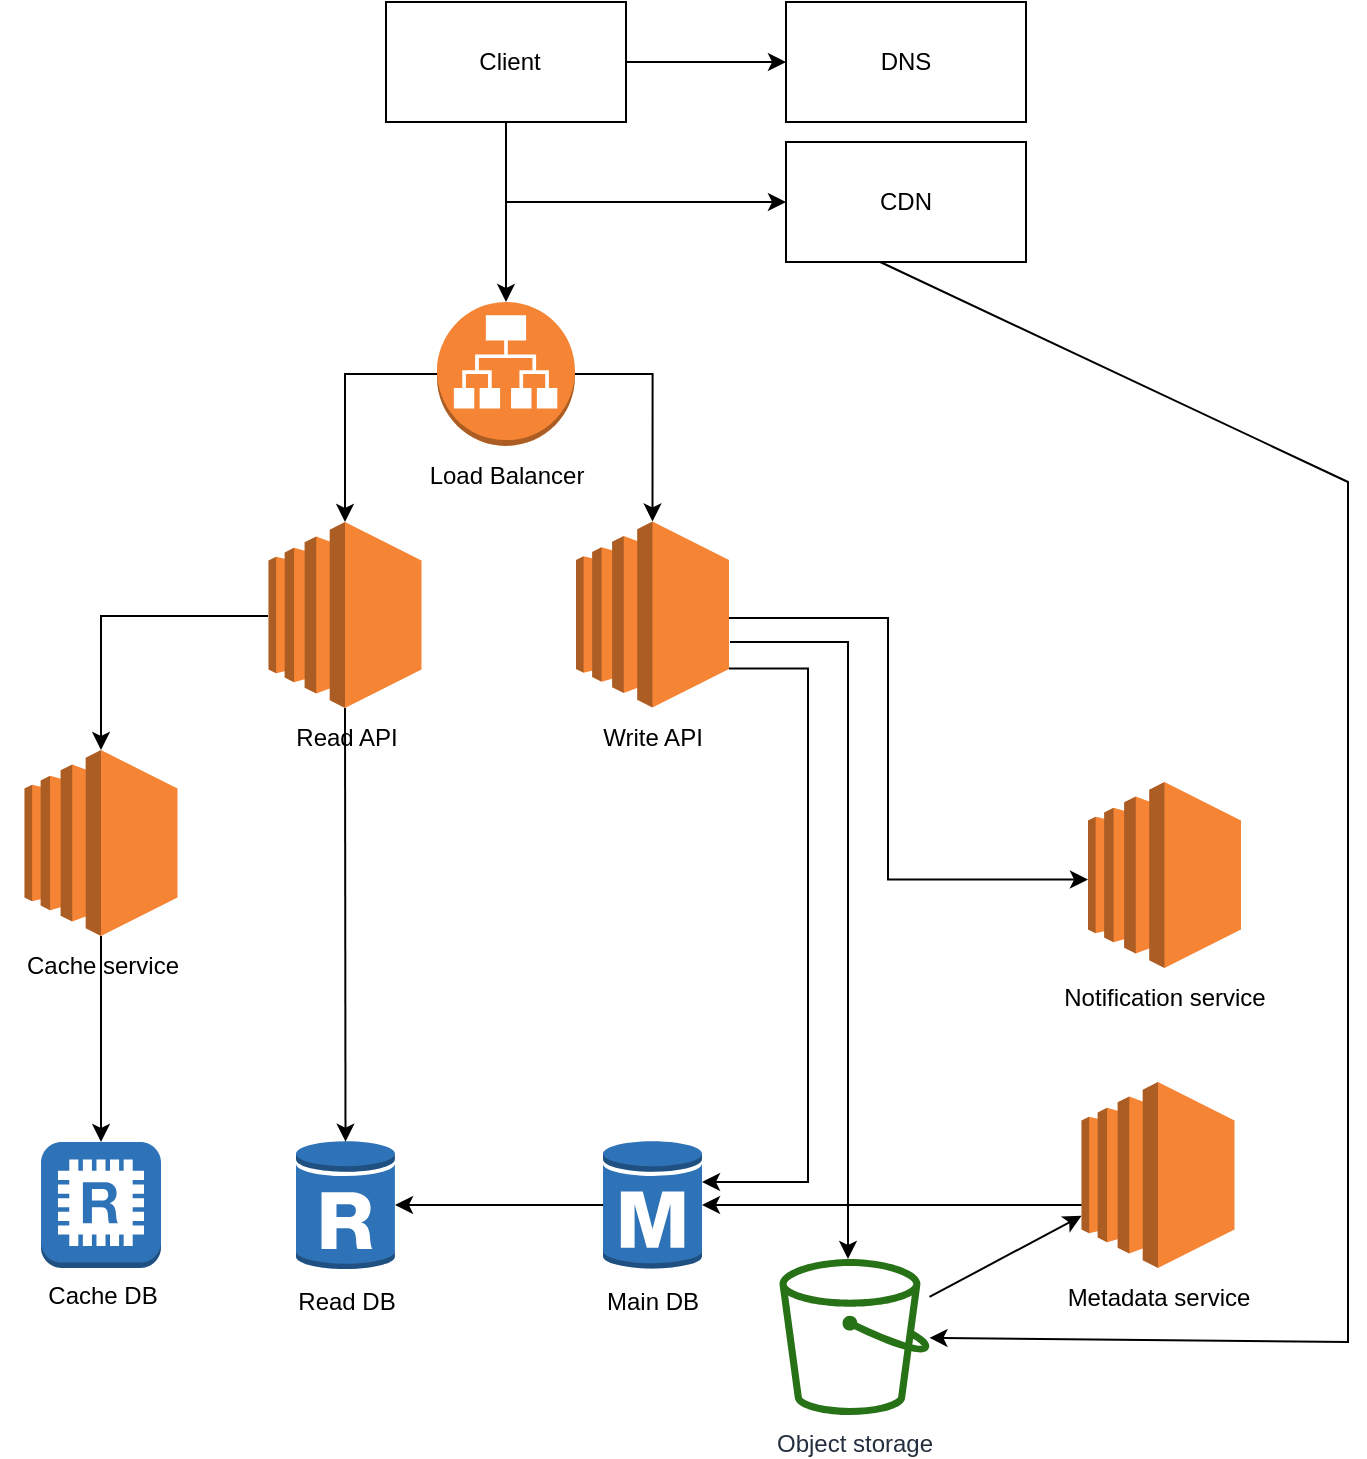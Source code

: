 <mxfile version="21.7.4" type="device">
  <diagram id="Ht1M8jgEwFfnCIfOTk4-" name="Page-1">
    <mxGraphModel dx="1026" dy="686" grid="1" gridSize="10" guides="1" tooltips="1" connect="1" arrows="1" fold="1" page="1" pageScale="1" pageWidth="1169" pageHeight="827" math="0" shadow="0">
      <root>
        <mxCell id="0" />
        <mxCell id="1" parent="0" />
        <mxCell id="UEzPUAAOIrF-is8g5C7q-98" value="&lt;div&gt;Object storage&lt;/div&gt;" style="outlineConnect=0;fontColor=#232F3E;gradientColor=none;fillColor=#277116;strokeColor=none;dashed=0;verticalLabelPosition=bottom;verticalAlign=top;align=center;html=1;fontSize=12;fontStyle=0;aspect=fixed;pointerEvents=1;shape=mxgraph.aws4.bucket;labelBackgroundColor=#ffffff;" parent="1" vertex="1">
          <mxGeometry x="675.75" y="668.5" width="75" height="78" as="geometry" />
        </mxCell>
        <mxCell id="jSv0f-4iSW_ipLXn5-Vg-5" value="" style="edgeStyle=orthogonalEdgeStyle;rounded=0;orthogonalLoop=1;jettySize=auto;html=1;" edge="1" parent="1" source="jSv0f-4iSW_ipLXn5-Vg-1" target="jSv0f-4iSW_ipLXn5-Vg-4">
          <mxGeometry relative="1" as="geometry" />
        </mxCell>
        <mxCell id="jSv0f-4iSW_ipLXn5-Vg-7" value="" style="edgeStyle=orthogonalEdgeStyle;rounded=0;orthogonalLoop=1;jettySize=auto;html=1;" edge="1" parent="1" source="jSv0f-4iSW_ipLXn5-Vg-1" target="jSv0f-4iSW_ipLXn5-Vg-6">
          <mxGeometry relative="1" as="geometry">
            <Array as="points">
              <mxPoint x="539" y="140" />
            </Array>
          </mxGeometry>
        </mxCell>
        <mxCell id="jSv0f-4iSW_ipLXn5-Vg-1" value="&lt;span style=&quot;white-space: pre;&quot;&gt;&#x9;&lt;/span&gt;Client&lt;span style=&quot;white-space: pre;&quot;&gt;&#x9;&lt;/span&gt;" style="rounded=0;whiteSpace=wrap;html=1;" vertex="1" parent="1">
          <mxGeometry x="479" y="40" width="120" height="60" as="geometry" />
        </mxCell>
        <mxCell id="jSv0f-4iSW_ipLXn5-Vg-4" value="DNS" style="rounded=0;whiteSpace=wrap;html=1;" vertex="1" parent="1">
          <mxGeometry x="679" y="40" width="120" height="60" as="geometry" />
        </mxCell>
        <mxCell id="jSv0f-4iSW_ipLXn5-Vg-6" value="CDN" style="rounded=0;whiteSpace=wrap;html=1;" vertex="1" parent="1">
          <mxGeometry x="679" y="110" width="120" height="60" as="geometry" />
        </mxCell>
        <mxCell id="jSv0f-4iSW_ipLXn5-Vg-22" style="edgeStyle=orthogonalEdgeStyle;rounded=0;orthogonalLoop=1;jettySize=auto;html=1;exitX=0;exitY=0.5;exitDx=0;exitDy=0;exitPerimeter=0;entryX=0.5;entryY=0;entryDx=0;entryDy=0;entryPerimeter=0;" edge="1" parent="1" source="jSv0f-4iSW_ipLXn5-Vg-8" target="jSv0f-4iSW_ipLXn5-Vg-20">
          <mxGeometry relative="1" as="geometry">
            <mxPoint x="430" y="340" as="targetPoint" />
          </mxGeometry>
        </mxCell>
        <mxCell id="jSv0f-4iSW_ipLXn5-Vg-9" value="" style="endArrow=classic;html=1;rounded=0;exitX=0.5;exitY=1;exitDx=0;exitDy=0;entryX=0.5;entryY=0;entryDx=0;entryDy=0;entryPerimeter=0;" edge="1" parent="1" source="jSv0f-4iSW_ipLXn5-Vg-1" target="jSv0f-4iSW_ipLXn5-Vg-8">
          <mxGeometry width="50" height="50" relative="1" as="geometry">
            <mxPoint x="660" y="390" as="sourcePoint" />
            <mxPoint x="570" y="190" as="targetPoint" />
          </mxGeometry>
        </mxCell>
        <mxCell id="jSv0f-4iSW_ipLXn5-Vg-23" value="" style="endArrow=classic;html=1;rounded=0;exitX=0.5;exitY=1;exitDx=0;exitDy=0;" edge="1" parent="1" target="UEzPUAAOIrF-is8g5C7q-98">
          <mxGeometry width="50" height="50" relative="1" as="geometry">
            <mxPoint x="726.13" y="170" as="sourcePoint" />
            <mxPoint x="752.123" y="749.101" as="targetPoint" />
            <Array as="points">
              <mxPoint x="960" y="280" />
              <mxPoint x="960" y="530" />
              <mxPoint x="960" y="710" />
            </Array>
          </mxGeometry>
        </mxCell>
        <mxCell id="jSv0f-4iSW_ipLXn5-Vg-26" value="" style="group" vertex="1" connectable="0" parent="1">
          <mxGeometry x="489" y="190" width="100" height="102" as="geometry" />
        </mxCell>
        <mxCell id="jSv0f-4iSW_ipLXn5-Vg-8" value="" style="outlineConnect=0;dashed=0;verticalLabelPosition=bottom;verticalAlign=top;align=center;html=1;shape=mxgraph.aws3.application_load_balancer;fillColor=#F58534;gradientColor=none;" vertex="1" parent="jSv0f-4iSW_ipLXn5-Vg-26">
          <mxGeometry x="15.5" width="69" height="72" as="geometry" />
        </mxCell>
        <mxCell id="jSv0f-4iSW_ipLXn5-Vg-10" value="&lt;div&gt;Load Balancer&lt;/div&gt;" style="text;html=1;align=center;verticalAlign=middle;resizable=0;points=[];autosize=1;strokeColor=none;fillColor=none;" vertex="1" parent="jSv0f-4iSW_ipLXn5-Vg-26">
          <mxGeometry y="72" width="100" height="30" as="geometry" />
        </mxCell>
        <mxCell id="jSv0f-4iSW_ipLXn5-Vg-30" value="" style="group" vertex="1" connectable="0" parent="1">
          <mxGeometry x="574" y="299.75" width="76.5" height="123" as="geometry" />
        </mxCell>
        <mxCell id="jSv0f-4iSW_ipLXn5-Vg-19" value="" style="outlineConnect=0;dashed=0;verticalLabelPosition=bottom;verticalAlign=top;align=center;html=1;shape=mxgraph.aws3.ec2;fillColor=#F58534;gradientColor=none;" vertex="1" parent="jSv0f-4iSW_ipLXn5-Vg-30">
          <mxGeometry width="76.5" height="93" as="geometry" />
        </mxCell>
        <mxCell id="jSv0f-4iSW_ipLXn5-Vg-27" value="&lt;div&gt;Write API&lt;/div&gt;" style="text;html=1;align=center;verticalAlign=middle;resizable=0;points=[];autosize=1;strokeColor=none;fillColor=none;" vertex="1" parent="jSv0f-4iSW_ipLXn5-Vg-30">
          <mxGeometry x="3.25" y="93" width="70" height="30" as="geometry" />
        </mxCell>
        <mxCell id="jSv0f-4iSW_ipLXn5-Vg-32" value="" style="group" vertex="1" connectable="0" parent="1">
          <mxGeometry x="420.25" y="300" width="76.5" height="123" as="geometry" />
        </mxCell>
        <mxCell id="jSv0f-4iSW_ipLXn5-Vg-20" value="" style="outlineConnect=0;dashed=0;verticalLabelPosition=bottom;verticalAlign=top;align=center;html=1;shape=mxgraph.aws3.ec2;fillColor=#F58534;gradientColor=none;direction=south;rotation=-90;" vertex="1" parent="jSv0f-4iSW_ipLXn5-Vg-32">
          <mxGeometry x="-8.25" y="8.25" width="93" height="76.5" as="geometry" />
        </mxCell>
        <mxCell id="jSv0f-4iSW_ipLXn5-Vg-31" value="&lt;div&gt;Read API&lt;/div&gt;" style="text;html=1;align=center;verticalAlign=middle;resizable=0;points=[];autosize=1;strokeColor=none;fillColor=none;" vertex="1" parent="jSv0f-4iSW_ipLXn5-Vg-32">
          <mxGeometry x="3.25" y="93" width="70" height="30" as="geometry" />
        </mxCell>
        <mxCell id="jSv0f-4iSW_ipLXn5-Vg-33" style="edgeStyle=orthogonalEdgeStyle;rounded=0;orthogonalLoop=1;jettySize=auto;html=1;exitX=1;exitY=0.5;exitDx=0;exitDy=0;exitPerimeter=0;entryX=0.5;entryY=0;entryDx=0;entryDy=0;entryPerimeter=0;" edge="1" parent="1" source="jSv0f-4iSW_ipLXn5-Vg-8" target="jSv0f-4iSW_ipLXn5-Vg-19">
          <mxGeometry relative="1" as="geometry">
            <Array as="points">
              <mxPoint x="612" y="226" />
            </Array>
          </mxGeometry>
        </mxCell>
        <mxCell id="jSv0f-4iSW_ipLXn5-Vg-35" style="edgeStyle=orthogonalEdgeStyle;rounded=0;orthogonalLoop=1;jettySize=auto;html=1;" edge="1" parent="1" target="UEzPUAAOIrF-is8g5C7q-98">
          <mxGeometry relative="1" as="geometry">
            <mxPoint x="680" y="720" as="targetPoint" />
            <mxPoint x="651" y="360" as="sourcePoint" />
            <Array as="points">
              <mxPoint x="651" y="360" />
              <mxPoint x="710" y="360" />
            </Array>
          </mxGeometry>
        </mxCell>
        <mxCell id="jSv0f-4iSW_ipLXn5-Vg-38" value="" style="group" vertex="1" connectable="0" parent="1">
          <mxGeometry x="577.25" y="608.5" width="70" height="96" as="geometry" />
        </mxCell>
        <mxCell id="jSv0f-4iSW_ipLXn5-Vg-36" value="" style="outlineConnect=0;dashed=0;verticalLabelPosition=bottom;verticalAlign=top;align=center;html=1;shape=mxgraph.aws3.rds_db_instance;fillColor=#2E73B8;gradientColor=none;" vertex="1" parent="jSv0f-4iSW_ipLXn5-Vg-38">
          <mxGeometry x="10.25" width="49.5" height="66" as="geometry" />
        </mxCell>
        <mxCell id="jSv0f-4iSW_ipLXn5-Vg-37" value="&lt;div&gt;Main DB&lt;/div&gt;" style="text;html=1;align=center;verticalAlign=middle;resizable=0;points=[];autosize=1;strokeColor=none;fillColor=none;" vertex="1" parent="jSv0f-4iSW_ipLXn5-Vg-38">
          <mxGeometry y="66" width="70" height="30" as="geometry" />
        </mxCell>
        <mxCell id="jSv0f-4iSW_ipLXn5-Vg-41" value="" style="group" vertex="1" connectable="0" parent="1">
          <mxGeometry x="423.5" y="608.5" width="70" height="96" as="geometry" />
        </mxCell>
        <mxCell id="jSv0f-4iSW_ipLXn5-Vg-39" value="" style="outlineConnect=0;dashed=0;verticalLabelPosition=bottom;verticalAlign=top;align=center;html=1;shape=mxgraph.aws3.rds_db_instance_read_replica;fillColor=#2E73B8;gradientColor=none;" vertex="1" parent="jSv0f-4iSW_ipLXn5-Vg-41">
          <mxGeometry x="10.5" width="49.5" height="66" as="geometry" />
        </mxCell>
        <mxCell id="jSv0f-4iSW_ipLXn5-Vg-40" value="&lt;div&gt;Read DB&lt;/div&gt;" style="text;html=1;align=center;verticalAlign=middle;resizable=0;points=[];autosize=1;strokeColor=none;fillColor=none;" vertex="1" parent="jSv0f-4iSW_ipLXn5-Vg-41">
          <mxGeometry y="66" width="70" height="30" as="geometry" />
        </mxCell>
        <mxCell id="jSv0f-4iSW_ipLXn5-Vg-42" style="edgeStyle=orthogonalEdgeStyle;rounded=0;orthogonalLoop=1;jettySize=auto;html=1;exitX=0;exitY=0.5;exitDx=0;exitDy=0;exitPerimeter=0;entryX=1;entryY=0.5;entryDx=0;entryDy=0;entryPerimeter=0;" edge="1" parent="1" source="jSv0f-4iSW_ipLXn5-Vg-36" target="jSv0f-4iSW_ipLXn5-Vg-39">
          <mxGeometry relative="1" as="geometry" />
        </mxCell>
        <mxCell id="jSv0f-4iSW_ipLXn5-Vg-43" style="edgeStyle=orthogonalEdgeStyle;rounded=0;orthogonalLoop=1;jettySize=auto;html=1;exitX=1;exitY=0.79;exitDx=0;exitDy=0;exitPerimeter=0;" edge="1" parent="1" source="jSv0f-4iSW_ipLXn5-Vg-19" target="jSv0f-4iSW_ipLXn5-Vg-36">
          <mxGeometry relative="1" as="geometry">
            <Array as="points">
              <mxPoint x="690" y="373" />
              <mxPoint x="690" y="630" />
            </Array>
          </mxGeometry>
        </mxCell>
        <mxCell id="jSv0f-4iSW_ipLXn5-Vg-44" value="" style="group" vertex="1" connectable="0" parent="1">
          <mxGeometry x="826.75" y="580" width="93.25" height="123" as="geometry" />
        </mxCell>
        <mxCell id="jSv0f-4iSW_ipLXn5-Vg-45" value="" style="outlineConnect=0;dashed=0;verticalLabelPosition=bottom;verticalAlign=top;align=center;html=1;shape=mxgraph.aws3.ec2;fillColor=#F58534;gradientColor=none;" vertex="1" parent="jSv0f-4iSW_ipLXn5-Vg-44">
          <mxGeometry width="76.5" height="93" as="geometry" />
        </mxCell>
        <mxCell id="jSv0f-4iSW_ipLXn5-Vg-46" value="&lt;div&gt;Metadata service&lt;/div&gt;" style="text;html=1;align=center;verticalAlign=middle;resizable=0;points=[];autosize=1;strokeColor=none;fillColor=none;" vertex="1" parent="jSv0f-4iSW_ipLXn5-Vg-44">
          <mxGeometry x="-16.75" y="93" width="110" height="30" as="geometry" />
        </mxCell>
        <mxCell id="jSv0f-4iSW_ipLXn5-Vg-47" value="" style="endArrow=classic;html=1;rounded=0;" edge="1" parent="1" source="UEzPUAAOIrF-is8g5C7q-98" target="jSv0f-4iSW_ipLXn5-Vg-45">
          <mxGeometry width="50" height="50" relative="1" as="geometry">
            <mxPoint x="606.75" y="478.5" as="sourcePoint" />
            <mxPoint x="656.75" y="428.5" as="targetPoint" />
          </mxGeometry>
        </mxCell>
        <mxCell id="jSv0f-4iSW_ipLXn5-Vg-48" style="edgeStyle=orthogonalEdgeStyle;rounded=0;orthogonalLoop=1;jettySize=auto;html=1;entryX=1;entryY=0.5;entryDx=0;entryDy=0;entryPerimeter=0;" edge="1" parent="1" target="jSv0f-4iSW_ipLXn5-Vg-36">
          <mxGeometry relative="1" as="geometry">
            <mxPoint x="826.75" y="641.5" as="sourcePoint" />
            <Array as="points">
              <mxPoint x="826.75" y="641.5" />
            </Array>
          </mxGeometry>
        </mxCell>
        <mxCell id="jSv0f-4iSW_ipLXn5-Vg-49" value="" style="endArrow=classic;html=1;rounded=0;exitX=0.5;exitY=1;exitDx=0;exitDy=0;exitPerimeter=0;entryX=0.5;entryY=0.02;entryDx=0;entryDy=0;entryPerimeter=0;" edge="1" parent="1" source="jSv0f-4iSW_ipLXn5-Vg-20" target="jSv0f-4iSW_ipLXn5-Vg-39">
          <mxGeometry width="50" height="50" relative="1" as="geometry">
            <mxPoint x="610" y="520" as="sourcePoint" />
            <mxPoint x="660" y="470" as="targetPoint" />
          </mxGeometry>
        </mxCell>
        <mxCell id="jSv0f-4iSW_ipLXn5-Vg-50" value="" style="group" vertex="1" connectable="0" parent="1">
          <mxGeometry x="830" y="430" width="98.25" height="123" as="geometry" />
        </mxCell>
        <mxCell id="jSv0f-4iSW_ipLXn5-Vg-51" value="" style="outlineConnect=0;dashed=0;verticalLabelPosition=bottom;verticalAlign=top;align=center;html=1;shape=mxgraph.aws3.ec2;fillColor=#F58534;gradientColor=none;" vertex="1" parent="jSv0f-4iSW_ipLXn5-Vg-50">
          <mxGeometry width="76.5" height="93" as="geometry" />
        </mxCell>
        <mxCell id="jSv0f-4iSW_ipLXn5-Vg-52" value="&lt;div&gt;Notification service&lt;/div&gt;" style="text;html=1;align=center;verticalAlign=middle;resizable=0;points=[];autosize=1;strokeColor=none;fillColor=none;" vertex="1" parent="jSv0f-4iSW_ipLXn5-Vg-50">
          <mxGeometry x="-21.75" y="93" width="120" height="30" as="geometry" />
        </mxCell>
        <mxCell id="jSv0f-4iSW_ipLXn5-Vg-53" style="edgeStyle=orthogonalEdgeStyle;rounded=0;orthogonalLoop=1;jettySize=auto;html=1;exitX=1;exitY=0.5;exitDx=0;exitDy=0;exitPerimeter=0;" edge="1" parent="1">
          <mxGeometry relative="1" as="geometry">
            <mxPoint x="650.5" y="348" as="sourcePoint" />
            <mxPoint x="830" y="478.75" as="targetPoint" />
            <Array as="points">
              <mxPoint x="730" y="348" />
              <mxPoint x="730" y="479" />
            </Array>
          </mxGeometry>
        </mxCell>
        <mxCell id="jSv0f-4iSW_ipLXn5-Vg-55" value="" style="group" vertex="1" connectable="0" parent="1">
          <mxGeometry x="298.25" y="414" width="88.25" height="123" as="geometry" />
        </mxCell>
        <mxCell id="jSv0f-4iSW_ipLXn5-Vg-56" value="" style="outlineConnect=0;dashed=0;verticalLabelPosition=bottom;verticalAlign=top;align=center;html=1;shape=mxgraph.aws3.ec2;fillColor=#F58534;gradientColor=none;direction=south;rotation=-90;" vertex="1" parent="jSv0f-4iSW_ipLXn5-Vg-55">
          <mxGeometry x="-8.25" y="8.25" width="93" height="76.5" as="geometry" />
        </mxCell>
        <mxCell id="jSv0f-4iSW_ipLXn5-Vg-57" value="&lt;div&gt;Cache service&lt;/div&gt;" style="text;html=1;align=center;verticalAlign=middle;resizable=0;points=[];autosize=1;strokeColor=none;fillColor=none;" vertex="1" parent="jSv0f-4iSW_ipLXn5-Vg-55">
          <mxGeometry x="-11.75" y="93" width="100" height="30" as="geometry" />
        </mxCell>
        <mxCell id="jSv0f-4iSW_ipLXn5-Vg-58" style="edgeStyle=orthogonalEdgeStyle;rounded=0;orthogonalLoop=1;jettySize=auto;html=1;entryX=0.5;entryY=0;entryDx=0;entryDy=0;entryPerimeter=0;" edge="1" parent="1" target="jSv0f-4iSW_ipLXn5-Vg-56">
          <mxGeometry relative="1" as="geometry">
            <mxPoint x="420" y="347" as="sourcePoint" />
            <Array as="points">
              <mxPoint x="337" y="347" />
            </Array>
          </mxGeometry>
        </mxCell>
        <mxCell id="jSv0f-4iSW_ipLXn5-Vg-59" value="&lt;div&gt;Cache DB&lt;/div&gt;" style="outlineConnect=0;dashed=0;verticalLabelPosition=bottom;verticalAlign=top;align=center;html=1;shape=mxgraph.aws3.redis;fillColor=#2E73B8;gradientColor=none;" vertex="1" parent="1">
          <mxGeometry x="306.5" y="610" width="60" height="63" as="geometry" />
        </mxCell>
        <mxCell id="jSv0f-4iSW_ipLXn5-Vg-60" style="edgeStyle=orthogonalEdgeStyle;rounded=0;orthogonalLoop=1;jettySize=auto;html=1;exitX=0.5;exitY=1;exitDx=0;exitDy=0;exitPerimeter=0;entryX=0.5;entryY=0;entryDx=0;entryDy=0;entryPerimeter=0;" edge="1" parent="1" source="jSv0f-4iSW_ipLXn5-Vg-56" target="jSv0f-4iSW_ipLXn5-Vg-59">
          <mxGeometry relative="1" as="geometry" />
        </mxCell>
      </root>
    </mxGraphModel>
  </diagram>
</mxfile>
